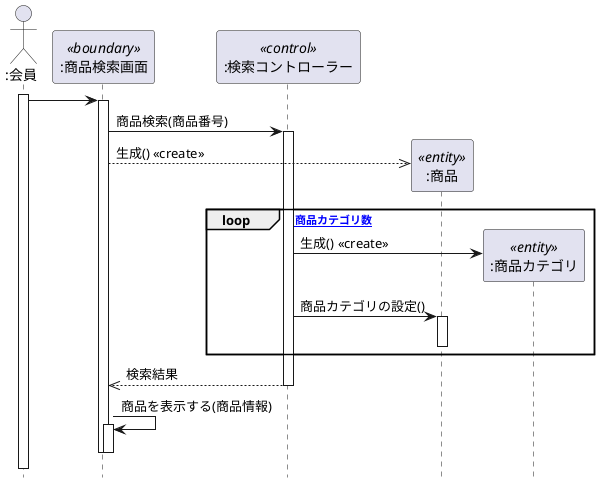 @startuml 商品情報検索
hide footbox
actor ":会員" as membership
participant ":商品検索画面" as boundary <<boundary>>
participant ":検索コントローラー" as control <<control>>
participant ":商品" as productlist <<entity>>
participant ":商品カテゴリ" as category <<entity>>


activate membership
membership -> boundary
activate boundary
boundary -> control:商品検索(商品番号)
    activate control
    
    create productlist
    boundary -->> productlist:生成() <<create>>

    loop [商品カテゴリ数]
        create category
        control -> category:生成() <<create>>
        control -> productlist:商品カテゴリの設定()
        activate productlist
        deactivate productlist
    end loop

    boundary <<-- control:検索結果
    deactivate control

    boundary -> boundary:商品を表示する(商品情報)
    activate boundary
    deactivate boundary
deactivate boundary
@enduml